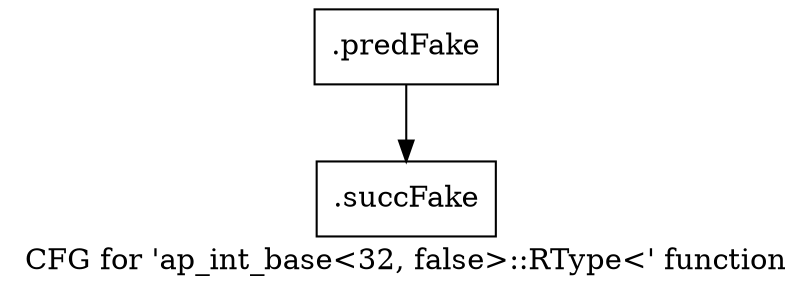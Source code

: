 digraph "CFG for 'ap_int_base\<32, false\>::RType\<' function" {
	label="CFG for 'ap_int_base\<32, false\>::RType\<' function";

	Node0x590f3d0 [shape=record,filename="",linenumber="",label="{.predFake}"];
	Node0x590f3d0 -> Node0x6101b10[ callList="" memoryops="" filename="/mnt/xilinx/Vitis_HLS/2021.2/include/ap_int_base.h" execusionnum="512"];
	Node0x6101b10 [shape=record,filename="/mnt/xilinx/Vitis_HLS/2021.2/include/ap_int_base.h",linenumber="1658",label="{.succFake}"];
}
